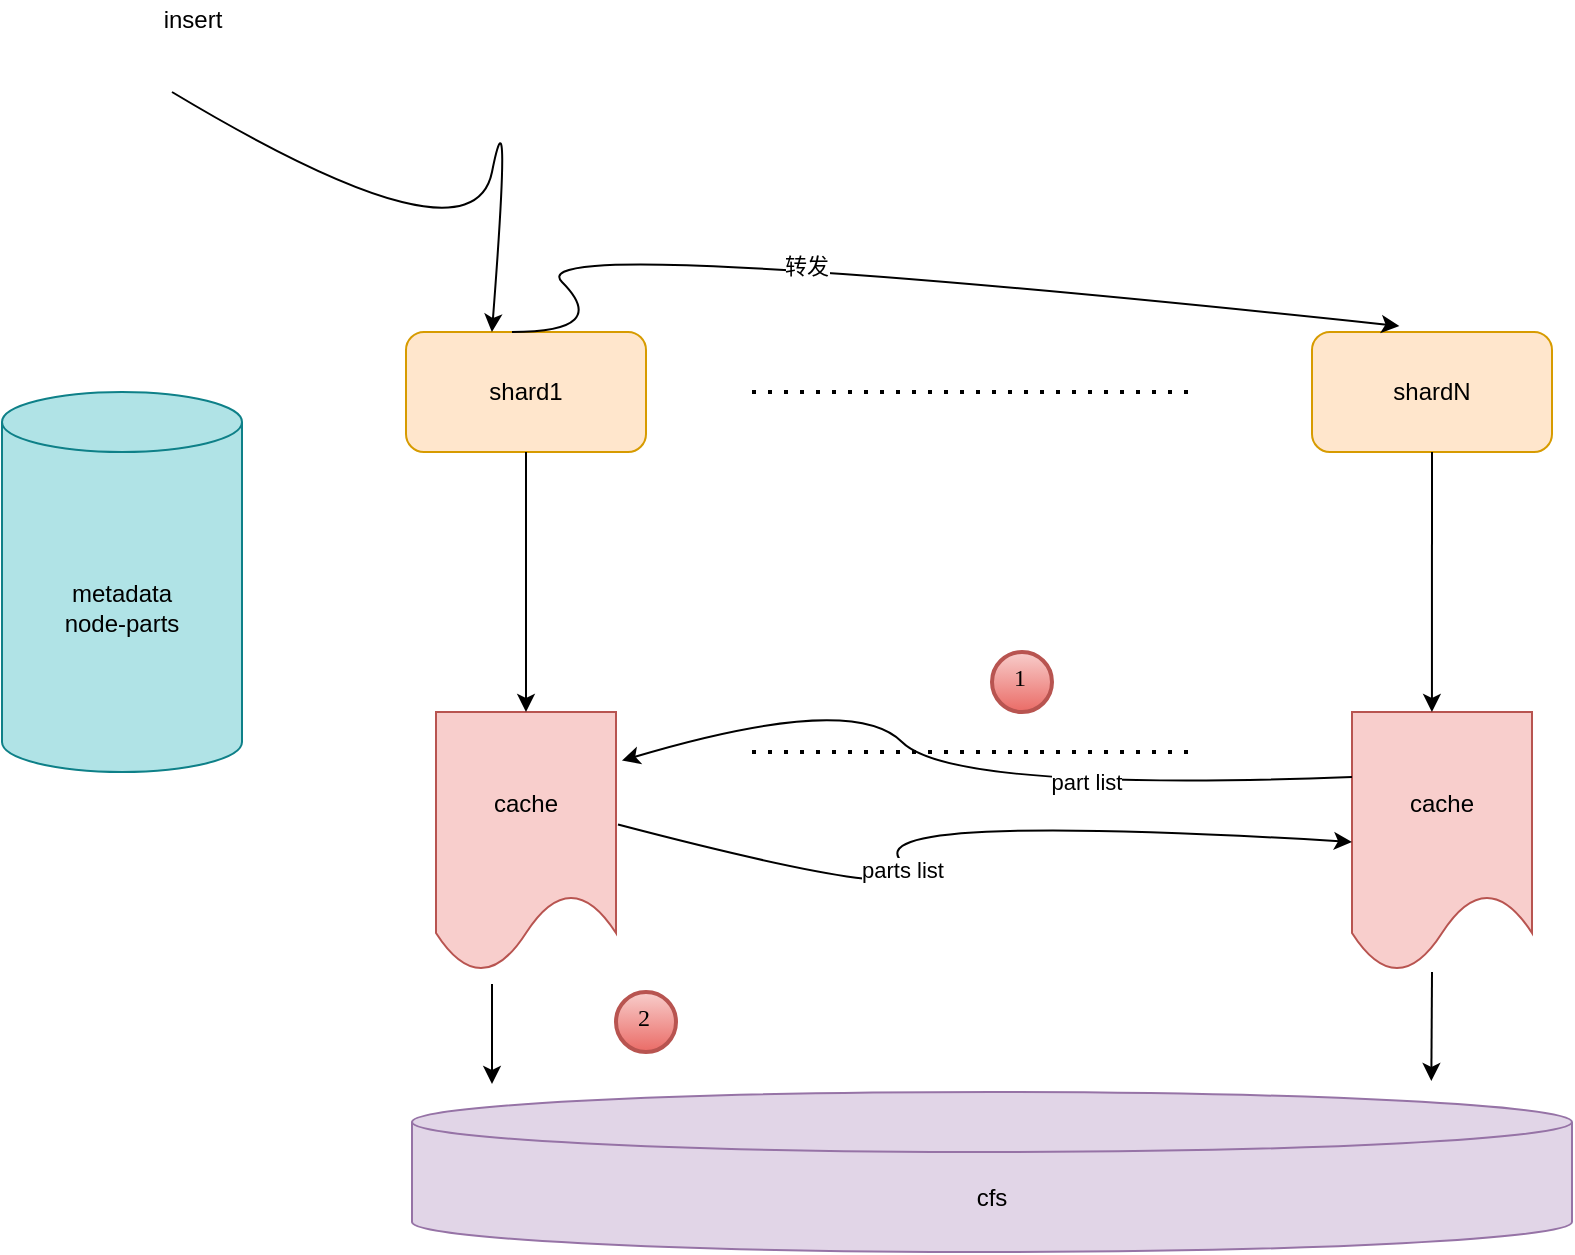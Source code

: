 <mxfile version="14.1.1" type="github" pages="2">
  <diagram name="分布式insert" id="c7558073-3199-34d8-9f00-42111426c3f3">
    <mxGraphModel dx="2012" dy="661" grid="1" gridSize="10" guides="1" tooltips="1" connect="1" arrows="1" fold="1" page="1" pageScale="1" pageWidth="826" pageHeight="1169" background="#ffffff" math="0" shadow="0">
      <root>
        <mxCell id="0" />
        <mxCell id="1" parent="0" />
        <mxCell id="JUYqkF3Zqeg5ULWRQqSa-97" value="shard1" style="rounded=1;whiteSpace=wrap;html=1;fillColor=#ffe6cc;strokeColor=#d79b00;" vertex="1" parent="1">
          <mxGeometry x="167" y="210" width="120" height="60" as="geometry" />
        </mxCell>
        <mxCell id="JUYqkF3Zqeg5ULWRQqSa-98" value="shardN" style="rounded=1;whiteSpace=wrap;html=1;fillColor=#ffe6cc;strokeColor=#d79b00;" vertex="1" parent="1">
          <mxGeometry x="620" y="210" width="120" height="60" as="geometry" />
        </mxCell>
        <mxCell id="JUYqkF3Zqeg5ULWRQqSa-100" value="cfs" style="shape=cylinder3;whiteSpace=wrap;html=1;boundedLbl=1;backgroundOutline=1;size=15;fillColor=#e1d5e7;strokeColor=#9673a6;" vertex="1" parent="1">
          <mxGeometry x="170" y="590" width="580" height="80" as="geometry" />
        </mxCell>
        <mxCell id="JUYqkF3Zqeg5ULWRQqSa-101" value="cache" style="shape=document;whiteSpace=wrap;html=1;boundedLbl=1;fillColor=#f8cecc;strokeColor=#b85450;" vertex="1" parent="1">
          <mxGeometry x="182" y="400" width="90" height="130" as="geometry" />
        </mxCell>
        <mxCell id="JUYqkF3Zqeg5ULWRQqSa-102" value="&lt;span&gt;cache&lt;/span&gt;" style="shape=document;whiteSpace=wrap;html=1;boundedLbl=1;fillColor=#f8cecc;strokeColor=#b85450;" vertex="1" parent="1">
          <mxGeometry x="640" y="400" width="90" height="130" as="geometry" />
        </mxCell>
        <mxCell id="JUYqkF3Zqeg5ULWRQqSa-103" value="" style="endArrow=none;dashed=1;html=1;dashPattern=1 3;strokeWidth=2;" edge="1" parent="1">
          <mxGeometry width="50" height="50" relative="1" as="geometry">
            <mxPoint x="340" y="420" as="sourcePoint" />
            <mxPoint x="560" y="420" as="targetPoint" />
          </mxGeometry>
        </mxCell>
        <mxCell id="JUYqkF3Zqeg5ULWRQqSa-104" value="" style="endArrow=none;dashed=1;html=1;dashPattern=1 3;strokeWidth=2;" edge="1" parent="1">
          <mxGeometry width="50" height="50" relative="1" as="geometry">
            <mxPoint x="340" y="240" as="sourcePoint" />
            <mxPoint x="560" y="240" as="targetPoint" />
          </mxGeometry>
        </mxCell>
        <mxCell id="JUYqkF3Zqeg5ULWRQqSa-107" value="" style="curved=1;endArrow=classic;html=1;exitX=1.011;exitY=0.433;exitDx=0;exitDy=0;exitPerimeter=0;entryX=0;entryY=0.5;entryDx=0;entryDy=0;" edge="1" parent="1" source="JUYqkF3Zqeg5ULWRQqSa-101" target="JUYqkF3Zqeg5ULWRQqSa-102">
          <mxGeometry width="50" height="50" relative="1" as="geometry">
            <mxPoint x="390" y="500" as="sourcePoint" />
            <mxPoint x="440" y="450" as="targetPoint" />
            <Array as="points">
              <mxPoint x="440" y="500" />
              <mxPoint x="390" y="450" />
            </Array>
          </mxGeometry>
        </mxCell>
        <mxCell id="JUYqkF3Zqeg5ULWRQqSa-108" value="parts list" style="edgeLabel;html=1;align=center;verticalAlign=middle;resizable=0;points=[];" vertex="1" connectable="0" parent="JUYqkF3Zqeg5ULWRQqSa-107">
          <mxGeometry x="-0.167" y="3" relative="1" as="geometry">
            <mxPoint as="offset" />
          </mxGeometry>
        </mxCell>
        <mxCell id="JUYqkF3Zqeg5ULWRQqSa-110" value="" style="curved=1;endArrow=classic;html=1;entryX=1.033;entryY=0.187;entryDx=0;entryDy=0;entryPerimeter=0;exitX=0;exitY=0.25;exitDx=0;exitDy=0;" edge="1" parent="1" source="JUYqkF3Zqeg5ULWRQqSa-102" target="JUYqkF3Zqeg5ULWRQqSa-101">
          <mxGeometry width="50" height="50" relative="1" as="geometry">
            <mxPoint x="390" y="440" as="sourcePoint" />
            <mxPoint x="440" y="390" as="targetPoint" />
            <Array as="points">
              <mxPoint x="440" y="440" />
              <mxPoint x="390" y="390" />
            </Array>
          </mxGeometry>
        </mxCell>
        <mxCell id="JUYqkF3Zqeg5ULWRQqSa-111" value="part list" style="edgeLabel;html=1;align=center;verticalAlign=middle;resizable=0;points=[];" vertex="1" connectable="0" parent="JUYqkF3Zqeg5ULWRQqSa-110">
          <mxGeometry x="-0.316" y="-3" relative="1" as="geometry">
            <mxPoint as="offset" />
          </mxGeometry>
        </mxCell>
        <mxCell id="JUYqkF3Zqeg5ULWRQqSa-113" value="" style="curved=1;endArrow=classic;html=1;entryX=0.364;entryY=-0.05;entryDx=0;entryDy=0;entryPerimeter=0;" edge="1" parent="1" target="JUYqkF3Zqeg5ULWRQqSa-98">
          <mxGeometry width="50" height="50" relative="1" as="geometry">
            <mxPoint x="220" y="210" as="sourcePoint" />
            <mxPoint x="580" y="190" as="targetPoint" />
            <Array as="points">
              <mxPoint x="270" y="210" />
              <mxPoint x="220" y="160" />
            </Array>
          </mxGeometry>
        </mxCell>
        <mxCell id="JUYqkF3Zqeg5ULWRQqSa-118" value="转发" style="edgeLabel;html=1;align=center;verticalAlign=middle;resizable=0;points=[];" vertex="1" connectable="0" parent="JUYqkF3Zqeg5ULWRQqSa-113">
          <mxGeometry x="-0.055" y="-1" relative="1" as="geometry">
            <mxPoint as="offset" />
          </mxGeometry>
        </mxCell>
        <mxCell id="JUYqkF3Zqeg5ULWRQqSa-115" value="" style="endArrow=classic;html=1;exitX=0.5;exitY=1;exitDx=0;exitDy=0;entryX=0.5;entryY=0;entryDx=0;entryDy=0;" edge="1" parent="1" source="JUYqkF3Zqeg5ULWRQqSa-97" target="JUYqkF3Zqeg5ULWRQqSa-101">
          <mxGeometry width="50" height="50" relative="1" as="geometry">
            <mxPoint x="340" y="430" as="sourcePoint" />
            <mxPoint x="390" y="380" as="targetPoint" />
          </mxGeometry>
        </mxCell>
        <mxCell id="JUYqkF3Zqeg5ULWRQqSa-117" value="insert" style="text;html=1;align=center;verticalAlign=middle;resizable=0;points=[];autosize=1;" vertex="1" parent="1">
          <mxGeometry x="40" y="44" width="40" height="20" as="geometry" />
        </mxCell>
        <mxCell id="JUYqkF3Zqeg5ULWRQqSa-119" value="metadata&lt;br&gt;node-parts" style="shape=cylinder3;whiteSpace=wrap;html=1;boundedLbl=1;backgroundOutline=1;size=15;labelBackgroundColor=none;fillColor=#b0e3e6;strokeColor=#0e8088;" vertex="1" parent="1">
          <mxGeometry x="-35" y="240" width="120" height="190" as="geometry" />
        </mxCell>
        <mxCell id="JUYqkF3Zqeg5ULWRQqSa-120" value="" style="endArrow=classic;html=1;entryX=0.444;entryY=0;entryDx=0;entryDy=0;entryPerimeter=0;exitX=0.5;exitY=1;exitDx=0;exitDy=0;" edge="1" parent="1" source="JUYqkF3Zqeg5ULWRQqSa-98" target="JUYqkF3Zqeg5ULWRQqSa-102">
          <mxGeometry width="50" height="50" relative="1" as="geometry">
            <mxPoint x="660" y="340" as="sourcePoint" />
            <mxPoint x="710" y="290" as="targetPoint" />
          </mxGeometry>
        </mxCell>
        <mxCell id="JUYqkF3Zqeg5ULWRQqSa-122" value="" style="endArrow=classic;html=1;" edge="1" parent="1">
          <mxGeometry width="50" height="50" relative="1" as="geometry">
            <mxPoint x="210" y="536" as="sourcePoint" />
            <mxPoint x="210" y="586" as="targetPoint" />
          </mxGeometry>
        </mxCell>
        <mxCell id="JUYqkF3Zqeg5ULWRQqSa-130" value="" style="endArrow=classic;html=1;" edge="1" parent="1">
          <mxGeometry width="50" height="50" relative="1" as="geometry">
            <mxPoint x="680" y="530" as="sourcePoint" />
            <mxPoint x="679.67" y="584.5" as="targetPoint" />
          </mxGeometry>
        </mxCell>
        <mxCell id="JUYqkF3Zqeg5ULWRQqSa-131" value="" style="curved=1;endArrow=classic;html=1;entryX=0.358;entryY=0;entryDx=0;entryDy=0;entryPerimeter=0;" edge="1" parent="1" target="JUYqkF3Zqeg5ULWRQqSa-97">
          <mxGeometry width="50" height="50" relative="1" as="geometry">
            <mxPoint x="50" y="90" as="sourcePoint" />
            <mxPoint x="200" y="130" as="targetPoint" />
            <Array as="points">
              <mxPoint x="200" y="180" />
              <mxPoint x="220" y="80" />
            </Array>
          </mxGeometry>
        </mxCell>
        <mxCell id="JUYqkF3Zqeg5ULWRQqSa-133" value="1" style="ellipse;whiteSpace=wrap;html=1;aspect=fixed;strokeWidth=2;fontFamily=Tahoma;spacingBottom=4;spacingRight=2;strokeColor=#b85450;labelBackgroundColor=none;fillColor=#f8cecc;gradientColor=#ea6b66;" vertex="1" parent="1">
          <mxGeometry x="460" y="370" width="30" height="30" as="geometry" />
        </mxCell>
        <mxCell id="JUYqkF3Zqeg5ULWRQqSa-135" value="2" style="ellipse;whiteSpace=wrap;html=1;aspect=fixed;strokeWidth=2;fontFamily=Tahoma;spacingBottom=4;spacingRight=2;strokeColor=#b85450;labelBackgroundColor=none;fillColor=#f8cecc;gradientColor=#ea6b66;" vertex="1" parent="1">
          <mxGeometry x="272" y="540" width="30" height="30" as="geometry" />
        </mxCell>
      </root>
    </mxGraphModel>
  </diagram>
  <diagram id="IoRBEuFxyBH-dr_34C7L" name="新增计算节点">
    <mxGraphModel dx="1186" dy="661" grid="1" gridSize="10" guides="1" tooltips="1" connect="1" arrows="1" fold="1" page="1" pageScale="1" pageWidth="827" pageHeight="1169" math="0" shadow="0">
      <root>
        <mxCell id="h8ouTheSBNoUBosQUwZE-0" />
        <mxCell id="h8ouTheSBNoUBosQUwZE-1" parent="h8ouTheSBNoUBosQUwZE-0" />
      </root>
    </mxGraphModel>
  </diagram>
</mxfile>
